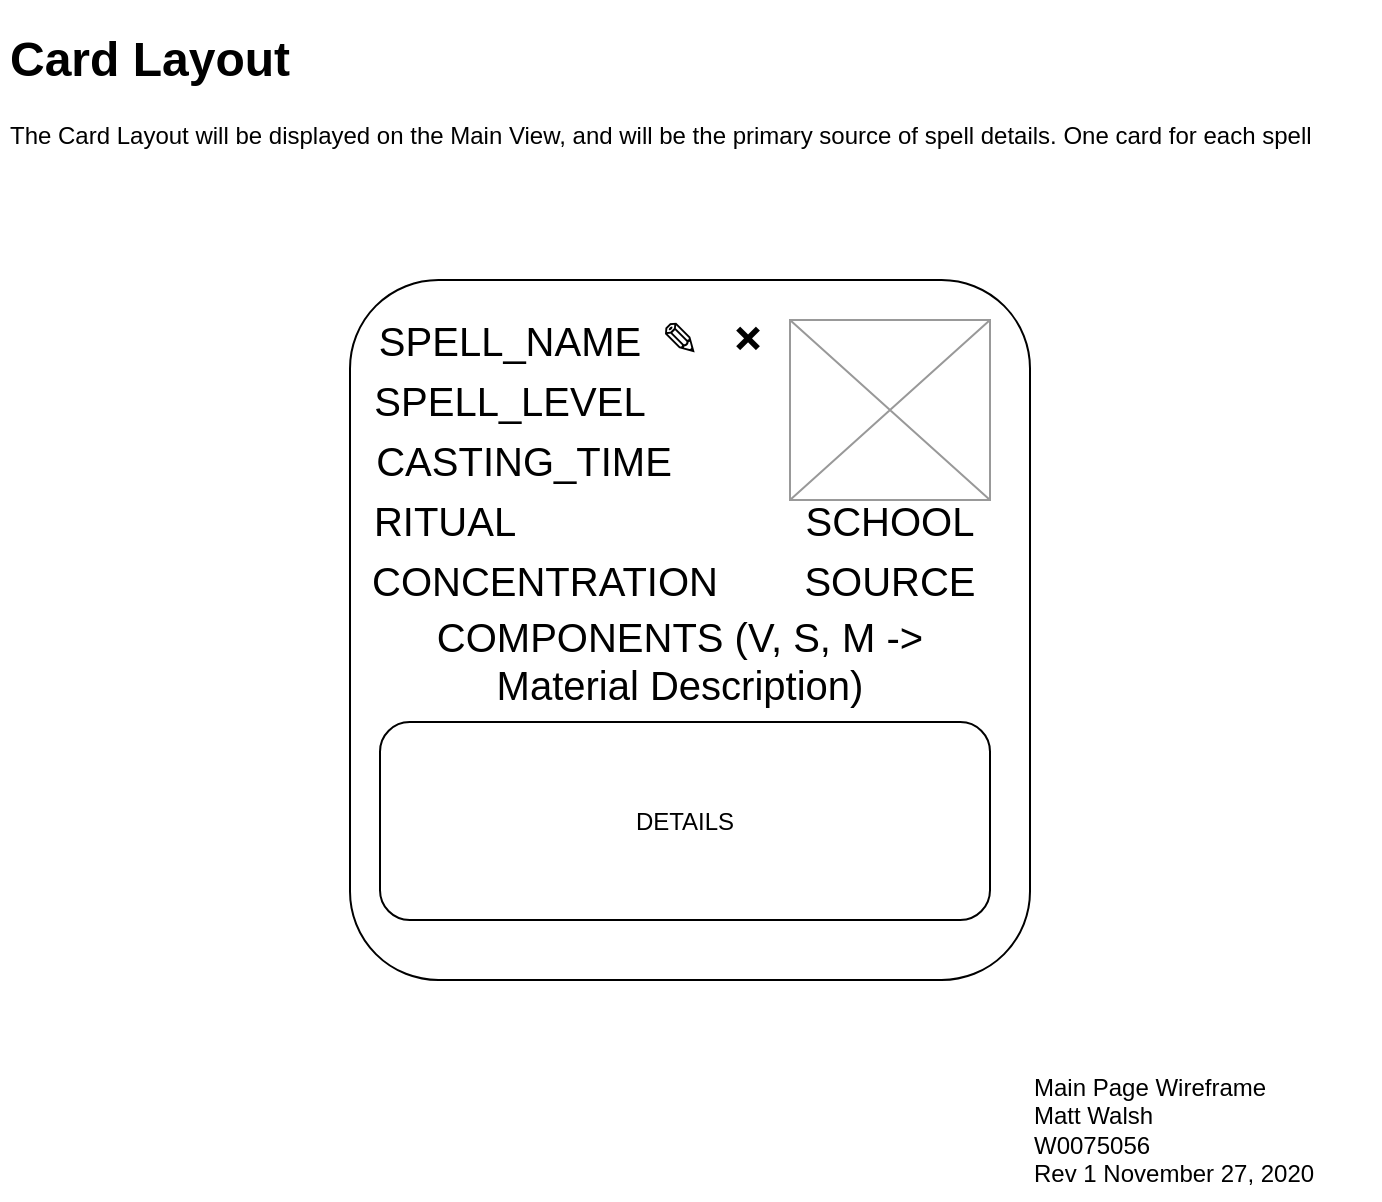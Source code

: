 <mxfile version="13.7.9" type="device"><diagram id="nEKzmCFGKDAqX_lywogO" name="Page-1"><mxGraphModel dx="1086" dy="806" grid="1" gridSize="10" guides="1" tooltips="1" connect="1" arrows="1" fold="1" page="1" pageScale="1" pageWidth="850" pageHeight="1100" math="0" shadow="0"><root><mxCell id="0"/><mxCell id="1" parent="0"/><mxCell id="1WVJoYpoEDRBLeylq01i-14" value="" style="rounded=1;whiteSpace=wrap;html=1;arcSize=13;" vertex="1" parent="1"><mxGeometry x="255" y="170" width="340" height="350" as="geometry"/></mxCell><mxCell id="1WVJoYpoEDRBLeylq01i-2" value="&lt;font style=&quot;font-size: 20px&quot;&gt;SPELL_NAME&lt;/font&gt;" style="text;html=1;strokeColor=none;fillColor=none;align=center;verticalAlign=middle;whiteSpace=wrap;rounded=0;" vertex="1" parent="1"><mxGeometry x="270" y="190" width="130" height="20" as="geometry"/></mxCell><mxCell id="1WVJoYpoEDRBLeylq01i-3" value="&lt;font style=&quot;font-size: 20px&quot;&gt;SPELL_LEVEL&lt;/font&gt;" style="text;html=1;strokeColor=none;fillColor=none;align=center;verticalAlign=middle;whiteSpace=wrap;rounded=0;" vertex="1" parent="1"><mxGeometry x="265" y="220" width="140" height="20" as="geometry"/></mxCell><mxCell id="1WVJoYpoEDRBLeylq01i-5" value="&lt;span style=&quot;font-size: 20px&quot;&gt;CASTING_TIME&lt;/span&gt;" style="text;html=1;strokeColor=none;fillColor=none;align=center;verticalAlign=middle;whiteSpace=wrap;rounded=0;" vertex="1" parent="1"><mxGeometry x="270" y="250" width="144" height="20" as="geometry"/></mxCell><mxCell id="1WVJoYpoEDRBLeylq01i-7" value="" style="verticalLabelPosition=bottom;shadow=0;dashed=0;align=center;html=1;verticalAlign=top;strokeWidth=1;shape=mxgraph.mockup.graphics.simpleIcon;strokeColor=#999999;" vertex="1" parent="1"><mxGeometry x="475" y="190" width="100" height="90" as="geometry"/></mxCell><mxCell id="1WVJoYpoEDRBLeylq01i-8" value="&lt;span style=&quot;font-size: 20px&quot;&gt;SCHOOL&lt;/span&gt;" style="text;html=1;strokeColor=none;fillColor=none;align=center;verticalAlign=middle;whiteSpace=wrap;rounded=0;" vertex="1" parent="1"><mxGeometry x="479" y="280" width="92" height="20" as="geometry"/></mxCell><mxCell id="1WVJoYpoEDRBLeylq01i-9" value="&lt;span style=&quot;font-size: 20px&quot;&gt;RITUAL&lt;/span&gt;" style="text;html=1;strokeColor=none;fillColor=none;align=center;verticalAlign=middle;whiteSpace=wrap;rounded=0;" vertex="1" parent="1"><mxGeometry x="270" y="280" width="65" height="20" as="geometry"/></mxCell><mxCell id="1WVJoYpoEDRBLeylq01i-10" value="&lt;span style=&quot;font-size: 20px&quot;&gt;CONCENTRATION&lt;/span&gt;" style="text;html=1;strokeColor=none;fillColor=none;align=center;verticalAlign=middle;whiteSpace=wrap;rounded=0;" vertex="1" parent="1"><mxGeometry x="270" y="310" width="165" height="20" as="geometry"/></mxCell><mxCell id="1WVJoYpoEDRBLeylq01i-11" value="&lt;span style=&quot;font-size: 20px&quot;&gt;SOURCE&lt;/span&gt;" style="text;html=1;strokeColor=none;fillColor=none;align=center;verticalAlign=middle;whiteSpace=wrap;rounded=0;" vertex="1" parent="1"><mxGeometry x="479" y="310" width="92" height="20" as="geometry"/></mxCell><mxCell id="1WVJoYpoEDRBLeylq01i-12" value="DETAILS" style="rounded=1;whiteSpace=wrap;html=1;" vertex="1" parent="1"><mxGeometry x="270" y="391" width="305" height="99" as="geometry"/></mxCell><mxCell id="1WVJoYpoEDRBLeylq01i-13" value="&lt;span style=&quot;font-size: 20px&quot;&gt;COMPONENTS (V, S, M -&amp;gt; Material Description)&lt;/span&gt;" style="text;html=1;strokeColor=none;fillColor=none;align=center;verticalAlign=middle;whiteSpace=wrap;rounded=0;" vertex="1" parent="1"><mxGeometry x="265" y="340" width="310" height="40" as="geometry"/></mxCell><mxCell id="1WVJoYpoEDRBLeylq01i-15" value="&lt;h1&gt;Card Layout&lt;/h1&gt;&lt;p&gt;The Card Layout will be displayed on the Main View, and will be the primary source of spell details. One card for each spell&lt;/p&gt;" style="text;html=1;strokeColor=none;fillColor=none;spacing=5;spacingTop=-20;whiteSpace=wrap;overflow=hidden;rounded=0;" vertex="1" parent="1"><mxGeometry x="80" y="40" width="690" height="120" as="geometry"/></mxCell><mxCell id="1WVJoYpoEDRBLeylq01i-16" value="&lt;font style=&quot;font-size: 24px&quot;&gt;✏&lt;/font&gt;" style="text;html=1;strokeColor=none;fillColor=none;align=center;verticalAlign=middle;whiteSpace=wrap;rounded=0;rotation=45;" vertex="1" parent="1"><mxGeometry x="406.25" y="172.5" width="27.5" height="55" as="geometry"/></mxCell><mxCell id="1WVJoYpoEDRBLeylq01i-17" value="&lt;font style=&quot;font-size: 17px&quot;&gt;❌&lt;/font&gt;" style="text;html=1;strokeColor=none;fillColor=none;align=center;verticalAlign=middle;whiteSpace=wrap;rounded=0;" vertex="1" parent="1"><mxGeometry x="433.75" y="190" width="40" height="20" as="geometry"/></mxCell><mxCell id="1WVJoYpoEDRBLeylq01i-19" value="Main Page Wireframe&lt;br&gt;Matt Walsh&lt;br&gt;W0075056&lt;br&gt;Rev 1 November 27, 2020" style="text;html=1;strokeColor=none;fillColor=none;align=left;verticalAlign=middle;whiteSpace=wrap;rounded=0;" vertex="1" parent="1"><mxGeometry x="595" y="560" width="150" height="70" as="geometry"/></mxCell></root></mxGraphModel></diagram></mxfile>